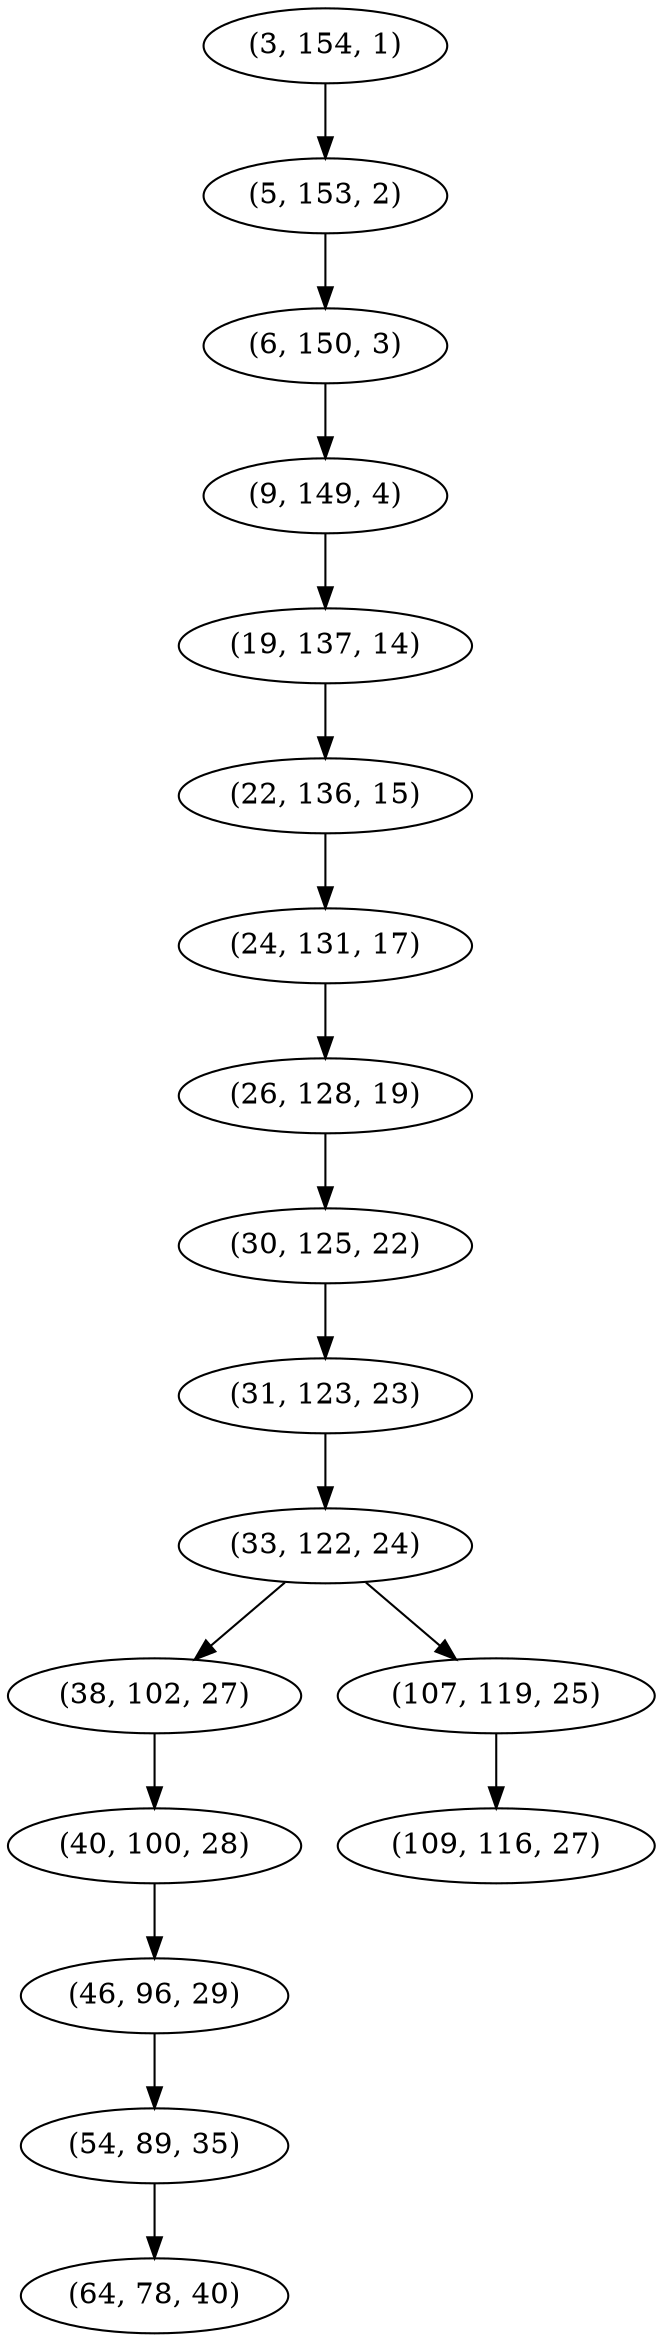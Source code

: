 digraph tree {
    "(3, 154, 1)";
    "(5, 153, 2)";
    "(6, 150, 3)";
    "(9, 149, 4)";
    "(19, 137, 14)";
    "(22, 136, 15)";
    "(24, 131, 17)";
    "(26, 128, 19)";
    "(30, 125, 22)";
    "(31, 123, 23)";
    "(33, 122, 24)";
    "(38, 102, 27)";
    "(40, 100, 28)";
    "(46, 96, 29)";
    "(54, 89, 35)";
    "(64, 78, 40)";
    "(107, 119, 25)";
    "(109, 116, 27)";
    "(3, 154, 1)" -> "(5, 153, 2)";
    "(5, 153, 2)" -> "(6, 150, 3)";
    "(6, 150, 3)" -> "(9, 149, 4)";
    "(9, 149, 4)" -> "(19, 137, 14)";
    "(19, 137, 14)" -> "(22, 136, 15)";
    "(22, 136, 15)" -> "(24, 131, 17)";
    "(24, 131, 17)" -> "(26, 128, 19)";
    "(26, 128, 19)" -> "(30, 125, 22)";
    "(30, 125, 22)" -> "(31, 123, 23)";
    "(31, 123, 23)" -> "(33, 122, 24)";
    "(33, 122, 24)" -> "(38, 102, 27)";
    "(33, 122, 24)" -> "(107, 119, 25)";
    "(38, 102, 27)" -> "(40, 100, 28)";
    "(40, 100, 28)" -> "(46, 96, 29)";
    "(46, 96, 29)" -> "(54, 89, 35)";
    "(54, 89, 35)" -> "(64, 78, 40)";
    "(107, 119, 25)" -> "(109, 116, 27)";
}
